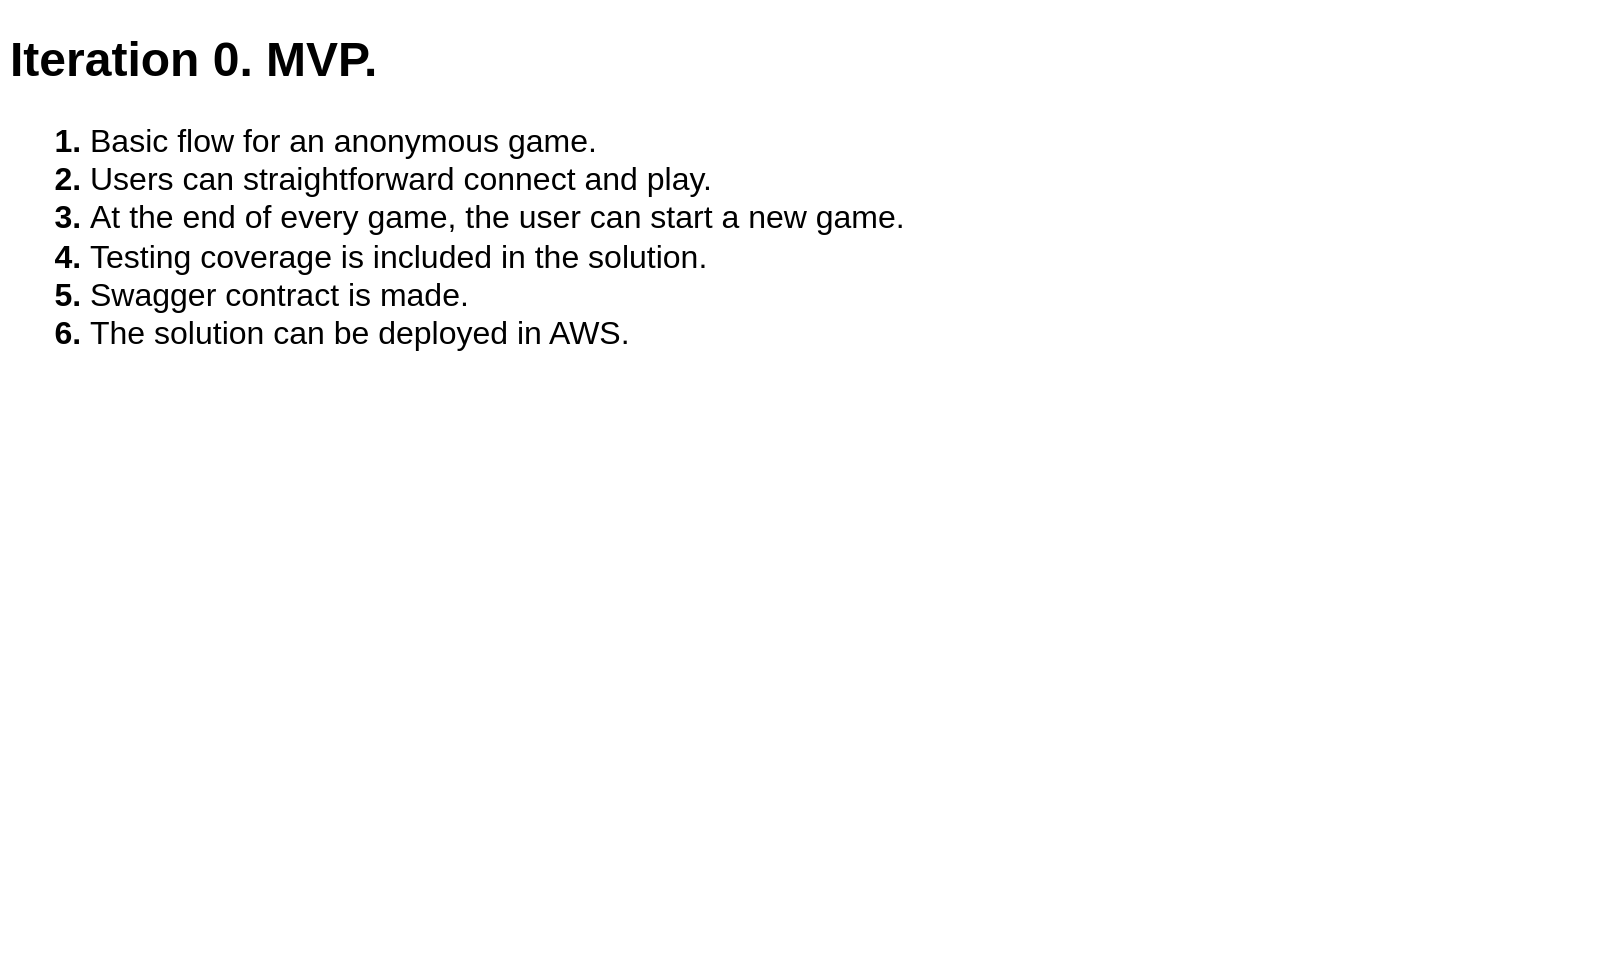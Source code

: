 <mxfile version="21.2.3" type="device" pages="4">
  <diagram id="CCOhznJZSsjxzJWnj9aB" name="Requirements">
    <mxGraphModel dx="1554" dy="823" grid="1" gridSize="10" guides="1" tooltips="1" connect="1" arrows="1" fold="1" page="1" pageScale="1" pageWidth="827" pageHeight="1169" math="0" shadow="0">
      <root>
        <mxCell id="0" />
        <mxCell id="1" parent="0" />
        <mxCell id="VW8zWTlF50ZQo7OZ7xfN-1" value="&lt;h1&gt;&lt;span style=&quot;background-color: initial;&quot;&gt;Iteration 0. MVP.&lt;/span&gt;&lt;/h1&gt;&lt;h1 style=&quot;font-size: 16px;&quot;&gt;&lt;ol&gt;&lt;li&gt;&lt;font style=&quot;font-size: 16px; font-weight: normal;&quot;&gt;Basic flow for an anonymous game.&lt;/font&gt;&lt;/li&gt;&lt;li&gt;&lt;font style=&quot;font-size: 16px; font-weight: normal;&quot;&gt;Users can straightforward connect and play.&lt;/font&gt;&lt;/li&gt;&lt;li&gt;&lt;font style=&quot;font-size: 16px; font-weight: normal;&quot;&gt;At the end of every game, the user can start a new game.&lt;/font&gt;&lt;/li&gt;&lt;li&gt;&lt;span style=&quot;font-weight: normal; background-color: initial;&quot;&gt;Testing coverage is included in the solution.&lt;/span&gt;&lt;br&gt;&lt;/li&gt;&lt;li&gt;&lt;font style=&quot;font-size: 16px; font-weight: normal;&quot;&gt;Swagger contract is made.&lt;/font&gt;&lt;/li&gt;&lt;li&gt;&lt;font style=&quot;font-size: 16px; font-weight: normal;&quot;&gt;The solution can be deployed in AWS.&lt;/font&gt;&lt;/li&gt;&lt;/ol&gt;&lt;/h1&gt;" style="text;html=1;strokeColor=none;fillColor=none;spacing=5;spacingTop=-20;whiteSpace=wrap;overflow=hidden;rounded=0;" vertex="1" parent="1">
          <mxGeometry x="14" y="40" width="800" height="470" as="geometry" />
        </mxCell>
      </root>
    </mxGraphModel>
  </diagram>
  <diagram name="Data Model" id="2aSbuPyYHduFeFBpcEyg">
    <mxGraphModel dx="1554" dy="823" grid="1" gridSize="10" guides="1" tooltips="1" connect="1" arrows="1" fold="1" page="1" pageScale="1" pageWidth="827" pageHeight="1169" math="0" shadow="0">
      <root>
        <mxCell id="0" />
        <mxCell id="1" parent="0" />
        <mxCell id="-kmTVCKOdbw172EOPVNa-1" value="&lt;p style=&quot;margin:0px;margin-top:4px;text-align:center;text-decoration:underline;&quot;&gt;&lt;b style=&quot;background-color: initial;&quot;&gt;MoveDto&lt;/b&gt;&lt;/p&gt;&lt;hr&gt;&lt;p style=&quot;margin:0px;margin-left:8px;&quot;&gt;MoveType = MoveTypeEnum&lt;br&gt;&lt;/p&gt;" style="verticalAlign=top;align=left;overflow=fill;fontSize=12;fontFamily=Helvetica;html=1;whiteSpace=wrap;" vertex="1" parent="1">
          <mxGeometry x="230" y="40" width="180" height="60" as="geometry" />
        </mxCell>
        <mxCell id="DbqbN2PvsHzlm8rZ9bi2-1" value="&lt;p style=&quot;margin:0px;margin-top:4px;text-align:center;text-decoration:underline;&quot;&gt;&lt;b style=&quot;background-color: initial;&quot;&gt;MoveTypeEnum&lt;/b&gt;&lt;/p&gt;&lt;hr&gt;&lt;p style=&quot;margin:0px;margin-left:8px;&quot;&gt;Paper = 0&lt;br&gt;&lt;/p&gt;&lt;p style=&quot;margin:0px;margin-left:8px;&quot;&gt;Scissors = 1&lt;/p&gt;&lt;p style=&quot;margin:0px;margin-left:8px;&quot;&gt;Rock = 2&lt;/p&gt;" style="verticalAlign=top;align=left;overflow=fill;fontSize=12;fontFamily=Helvetica;html=1;whiteSpace=wrap;" vertex="1" parent="1">
          <mxGeometry x="40" y="40" width="150" height="80" as="geometry" />
        </mxCell>
      </root>
    </mxGraphModel>
  </diagram>
  <diagram id="1Z-Htf2DjcvC0ywOxH9h" name="State">
    <mxGraphModel dx="1554" dy="823" grid="1" gridSize="10" guides="1" tooltips="1" connect="1" arrows="1" fold="1" page="1" pageScale="1" pageWidth="827" pageHeight="1169" math="0" shadow="0">
      <root>
        <mxCell id="0" />
        <mxCell id="1" parent="0" />
        <mxCell id="Hcyn3kvQXGAOi8vzdW11-3" value="&#xa;&lt;span style=&quot;color: rgb(0, 0, 0); font-family: Helvetica; font-size: 12px; font-style: normal; font-variant-ligatures: normal; font-variant-caps: normal; font-weight: 400; letter-spacing: normal; orphans: 2; text-align: center; text-indent: 0px; text-transform: none; widows: 2; word-spacing: 0px; -webkit-text-stroke-width: 0px; background-color: rgb(251, 251, 251); text-decoration-thickness: initial; text-decoration-style: initial; text-decoration-color: initial; float: none; display: inline !important;&quot;&gt;Visit app&lt;/span&gt;&#xa;&#xa;" style="edgeStyle=orthogonalEdgeStyle;rounded=0;orthogonalLoop=1;jettySize=auto;html=1;entryX=0.5;entryY=0;entryDx=0;entryDy=0;" edge="1" parent="1" source="Hcyn3kvQXGAOi8vzdW11-1" target="Hcyn3kvQXGAOi8vzdW11-2">
          <mxGeometry x="0.143" y="40" relative="1" as="geometry">
            <Array as="points">
              <mxPoint x="360" y="120" />
              <mxPoint x="360" y="120" />
            </Array>
            <mxPoint as="offset" />
          </mxGeometry>
        </mxCell>
        <mxCell id="Hcyn3kvQXGAOi8vzdW11-1" value="" style="ellipse;whiteSpace=wrap;html=1;fillColor=#000000;" vertex="1" parent="1">
          <mxGeometry x="350" y="70" width="20" height="20" as="geometry" />
        </mxCell>
        <mxCell id="Hcyn3kvQXGAOi8vzdW11-6" value="New game clicked" style="edgeStyle=orthogonalEdgeStyle;rounded=0;orthogonalLoop=1;jettySize=auto;html=1;" edge="1" parent="1" source="Hcyn3kvQXGAOi8vzdW11-2" target="Hcyn3kvQXGAOi8vzdW11-5">
          <mxGeometry y="50" relative="1" as="geometry">
            <mxPoint as="offset" />
          </mxGeometry>
        </mxCell>
        <mxCell id="Hcyn3kvQXGAOi8vzdW11-2" value="Homepage" style="rounded=0;whiteSpace=wrap;html=1;" vertex="1" parent="1">
          <mxGeometry x="300" y="160" width="120" height="60" as="geometry" />
        </mxCell>
        <mxCell id="Hcyn3kvQXGAOi8vzdW11-8" value="Move selected" style="edgeStyle=orthogonalEdgeStyle;rounded=0;orthogonalLoop=1;jettySize=auto;html=1;" edge="1" parent="1" source="Hcyn3kvQXGAOi8vzdW11-5" target="Hcyn3kvQXGAOi8vzdW11-7">
          <mxGeometry y="40" relative="1" as="geometry">
            <mxPoint as="offset" />
          </mxGeometry>
        </mxCell>
        <mxCell id="Hcyn3kvQXGAOi8vzdW11-5" value="Game view" style="rounded=0;whiteSpace=wrap;html=1;" vertex="1" parent="1">
          <mxGeometry x="300" y="300" width="120" height="60" as="geometry" />
        </mxCell>
        <mxCell id="Hcyn3kvQXGAOi8vzdW11-10" value="&lt;span style=&quot;color: rgb(0, 0, 0); font-family: Helvetica; font-size: 11px; font-style: normal; font-variant-ligatures: normal; font-variant-caps: normal; font-weight: 400; letter-spacing: normal; orphans: 2; text-align: center; text-indent: 0px; text-transform: none; widows: 2; word-spacing: 0px; -webkit-text-stroke-width: 0px; background-color: rgb(255, 255, 255); text-decoration-thickness: initial; text-decoration-style: initial; text-decoration-color: initial; float: none; display: inline !important;&quot;&gt;Server responds&lt;/span&gt;&lt;br style=&quot;border-color: var(--border-color); color: rgb(0, 0, 0); font-family: Helvetica; font-size: 11px; font-style: normal; font-variant-ligatures: normal; font-variant-caps: normal; font-weight: 400; letter-spacing: normal; orphans: 2; text-align: center; text-indent: 0px; text-transform: none; widows: 2; word-spacing: 0px; -webkit-text-stroke-width: 0px; text-decoration-thickness: initial; text-decoration-style: initial; text-decoration-color: initial;&quot;&gt;&lt;span style=&quot;color: rgb(0, 0, 0); font-family: Helvetica; font-size: 11px; font-style: normal; font-variant-ligatures: normal; font-variant-caps: normal; font-weight: 400; letter-spacing: normal; orphans: 2; text-align: center; text-indent: 0px; text-transform: none; widows: 2; word-spacing: 0px; -webkit-text-stroke-width: 0px; background-color: rgb(255, 255, 255); text-decoration-thickness: initial; text-decoration-style: initial; text-decoration-color: initial; float: none; display: inline !important;&quot;&gt;&amp;nbsp;with move&lt;/span&gt;" style="edgeStyle=orthogonalEdgeStyle;rounded=0;orthogonalLoop=1;jettySize=auto;html=1;" edge="1" parent="1" source="Hcyn3kvQXGAOi8vzdW11-7" target="Hcyn3kvQXGAOi8vzdW11-9">
          <mxGeometry x="-0.077" y="30" relative="1" as="geometry">
            <mxPoint as="offset" />
          </mxGeometry>
        </mxCell>
        <mxCell id="Hcyn3kvQXGAOi8vzdW11-12" value="Server responds&lt;br&gt;&amp;nbsp;with move" style="edgeStyle=orthogonalEdgeStyle;rounded=0;orthogonalLoop=1;jettySize=auto;html=1;" edge="1" parent="1" source="Hcyn3kvQXGAOi8vzdW11-7" target="Hcyn3kvQXGAOi8vzdW11-11">
          <mxGeometry x="-0.077" y="-30" relative="1" as="geometry">
            <mxPoint as="offset" />
          </mxGeometry>
        </mxCell>
        <mxCell id="Hcyn3kvQXGAOi8vzdW11-7" value="Loading" style="whiteSpace=wrap;html=1;rounded=0;" vertex="1" parent="1">
          <mxGeometry x="300" y="440" width="120" height="60" as="geometry" />
        </mxCell>
        <mxCell id="Hcyn3kvQXGAOi8vzdW11-14" style="edgeStyle=orthogonalEdgeStyle;rounded=0;orthogonalLoop=1;jettySize=auto;html=1;entryX=1;entryY=0.5;entryDx=0;entryDy=0;" edge="1" parent="1" source="Hcyn3kvQXGAOi8vzdW11-9" target="Hcyn3kvQXGAOi8vzdW11-5">
          <mxGeometry relative="1" as="geometry">
            <Array as="points">
              <mxPoint x="610" y="330" />
            </Array>
          </mxGeometry>
        </mxCell>
        <mxCell id="Hcyn3kvQXGAOi8vzdW11-17" value="New game selected" style="edgeLabel;html=1;align=center;verticalAlign=middle;resizable=0;points=[];" vertex="1" connectable="0" parent="Hcyn3kvQXGAOi8vzdW11-14">
          <mxGeometry x="0.448" y="1" relative="1" as="geometry">
            <mxPoint x="7" y="-11" as="offset" />
          </mxGeometry>
        </mxCell>
        <mxCell id="Hcyn3kvQXGAOi8vzdW11-9" value="Game completed: Loser" style="whiteSpace=wrap;html=1;rounded=0;" vertex="1" parent="1">
          <mxGeometry x="550" y="440" width="120" height="60" as="geometry" />
        </mxCell>
        <mxCell id="Hcyn3kvQXGAOi8vzdW11-13" style="edgeStyle=orthogonalEdgeStyle;rounded=0;orthogonalLoop=1;jettySize=auto;html=1;entryX=0;entryY=0.5;entryDx=0;entryDy=0;" edge="1" parent="1" source="Hcyn3kvQXGAOi8vzdW11-11" target="Hcyn3kvQXGAOi8vzdW11-5">
          <mxGeometry relative="1" as="geometry">
            <Array as="points">
              <mxPoint x="110" y="330" />
            </Array>
          </mxGeometry>
        </mxCell>
        <mxCell id="Hcyn3kvQXGAOi8vzdW11-15" value="New game selected" style="edgeLabel;html=1;align=center;verticalAlign=middle;resizable=0;points=[];" vertex="1" connectable="0" parent="Hcyn3kvQXGAOi8vzdW11-13">
          <mxGeometry x="0.245" y="-3" relative="1" as="geometry">
            <mxPoint x="3" y="-13" as="offset" />
          </mxGeometry>
        </mxCell>
        <mxCell id="Hcyn3kvQXGAOi8vzdW11-11" value="Game completed: Winner" style="whiteSpace=wrap;html=1;rounded=0;" vertex="1" parent="1">
          <mxGeometry x="50" y="440" width="120" height="60" as="geometry" />
        </mxCell>
      </root>
    </mxGraphModel>
  </diagram>
  <diagram id="5wdw5sbaNt4rukK3RNIA" name="Sequence">
    <mxGraphModel dx="1554" dy="823" grid="1" gridSize="10" guides="1" tooltips="1" connect="1" arrows="1" fold="1" page="1" pageScale="1" pageWidth="827" pageHeight="1169" math="0" shadow="0">
      <root>
        <mxCell id="0" />
        <mxCell id="1" parent="0" />
        <mxCell id="VRfiyYvgXfE9pZ4s-pPB-1" value="Player" style="shape=umlActor;verticalLabelPosition=bottom;verticalAlign=top;html=1;" vertex="1" parent="1">
          <mxGeometry x="110" y="120" width="30" height="70" as="geometry" />
        </mxCell>
        <mxCell id="VRfiyYvgXfE9pZ4s-pPB-4" value="" style="group" vertex="1" connectable="0" parent="1">
          <mxGeometry x="354" y="110" width="60" height="110" as="geometry" />
        </mxCell>
        <mxCell id="VRfiyYvgXfE9pZ4s-pPB-2" value="" style="shape=cube;whiteSpace=wrap;html=1;boundedLbl=1;backgroundOutline=1;darkOpacity=0.05;darkOpacity2=0.1;" vertex="1" parent="VRfiyYvgXfE9pZ4s-pPB-4">
          <mxGeometry x="7" width="46" height="80" as="geometry" />
        </mxCell>
        <mxCell id="VRfiyYvgXfE9pZ4s-pPB-3" value="Server" style="text;html=1;strokeColor=none;fillColor=none;align=center;verticalAlign=middle;whiteSpace=wrap;rounded=0;" vertex="1" parent="VRfiyYvgXfE9pZ4s-pPB-4">
          <mxGeometry y="80" width="60" height="30" as="geometry" />
        </mxCell>
        <mxCell id="VRfiyYvgXfE9pZ4s-pPB-7" value="" style="endArrow=none;html=1;rounded=0;" edge="1" parent="1" source="VRfiyYvgXfE9pZ4s-pPB-15">
          <mxGeometry width="50" height="50" relative="1" as="geometry">
            <mxPoint x="120" y="570" as="sourcePoint" />
            <mxPoint x="120" y="220" as="targetPoint" />
          </mxGeometry>
        </mxCell>
        <mxCell id="VRfiyYvgXfE9pZ4s-pPB-8" value="" style="endArrow=none;html=1;rounded=0;" edge="1" parent="1" source="VRfiyYvgXfE9pZ4s-pPB-13">
          <mxGeometry width="50" height="50" relative="1" as="geometry">
            <mxPoint x="384" y="420" as="sourcePoint" />
            <mxPoint x="383.5" y="220" as="targetPoint" />
          </mxGeometry>
        </mxCell>
        <mxCell id="VRfiyYvgXfE9pZ4s-pPB-9" value="" style="endArrow=classic;html=1;rounded=0;" edge="1" parent="1">
          <mxGeometry width="50" height="50" relative="1" as="geometry">
            <mxPoint x="120" y="320" as="sourcePoint" />
            <mxPoint x="380" y="320" as="targetPoint" />
          </mxGeometry>
        </mxCell>
        <mxCell id="VRfiyYvgXfE9pZ4s-pPB-10" value="User move selection" style="edgeLabel;html=1;align=center;verticalAlign=middle;resizable=0;points=[];" vertex="1" connectable="0" parent="VRfiyYvgXfE9pZ4s-pPB-9">
          <mxGeometry x="-0.086" y="3" relative="1" as="geometry">
            <mxPoint y="-7" as="offset" />
          </mxGeometry>
        </mxCell>
        <mxCell id="VRfiyYvgXfE9pZ4s-pPB-11" value="" style="endArrow=classic;html=1;rounded=0;entryX=1.34;entryY=0.407;entryDx=0;entryDy=0;entryPerimeter=0;" edge="1" parent="1" target="VRfiyYvgXfE9pZ4s-pPB-15">
          <mxGeometry width="50" height="50" relative="1" as="geometry">
            <mxPoint x="380" y="390" as="sourcePoint" />
            <mxPoint x="120" y="390" as="targetPoint" />
          </mxGeometry>
        </mxCell>
        <mxCell id="VRfiyYvgXfE9pZ4s-pPB-12" value="Cpu move selection" style="edgeLabel;html=1;align=center;verticalAlign=middle;resizable=0;points=[];" vertex="1" connectable="0" parent="VRfiyYvgXfE9pZ4s-pPB-11">
          <mxGeometry x="-0.086" y="3" relative="1" as="geometry">
            <mxPoint x="-21" y="-13" as="offset" />
          </mxGeometry>
        </mxCell>
        <mxCell id="VRfiyYvgXfE9pZ4s-pPB-14" value="" style="endArrow=none;html=1;rounded=0;" edge="1" parent="1" target="VRfiyYvgXfE9pZ4s-pPB-13">
          <mxGeometry width="50" height="50" relative="1" as="geometry">
            <mxPoint x="384" y="420" as="sourcePoint" />
            <mxPoint x="383.5" y="220" as="targetPoint" />
          </mxGeometry>
        </mxCell>
        <mxCell id="VRfiyYvgXfE9pZ4s-pPB-13" value="" style="rounded=0;whiteSpace=wrap;html=1;fillColor=#ffe6cc;strokeColor=#d79b00;" vertex="1" parent="1">
          <mxGeometry x="379" y="310" width="10" height="90" as="geometry" />
        </mxCell>
        <mxCell id="VRfiyYvgXfE9pZ4s-pPB-16" value="" style="endArrow=none;html=1;rounded=0;" edge="1" parent="1" target="VRfiyYvgXfE9pZ4s-pPB-15">
          <mxGeometry width="50" height="50" relative="1" as="geometry">
            <mxPoint x="120" y="640" as="sourcePoint" />
            <mxPoint x="120" y="220" as="targetPoint" />
          </mxGeometry>
        </mxCell>
        <mxCell id="VRfiyYvgXfE9pZ4s-pPB-15" value="" style="rounded=0;whiteSpace=wrap;html=1;fillColor=#ffe6cc;strokeColor=#d79b00;" vertex="1" parent="1">
          <mxGeometry x="115" y="250" width="10" height="340" as="geometry" />
        </mxCell>
        <mxCell id="VRfiyYvgXfE9pZ4s-pPB-18" value="" style="endArrow=classic;html=1;rounded=0;exitX=1.02;exitY=0.562;exitDx=0;exitDy=0;exitPerimeter=0;" edge="1" parent="1" source="VRfiyYvgXfE9pZ4s-pPB-15">
          <mxGeometry width="50" height="50" relative="1" as="geometry">
            <mxPoint x="150" y="440" as="sourcePoint" />
            <mxPoint x="127" y="480" as="targetPoint" />
            <Array as="points">
              <mxPoint x="200" y="440" />
              <mxPoint x="200" y="480" />
            </Array>
          </mxGeometry>
        </mxCell>
        <mxCell id="VRfiyYvgXfE9pZ4s-pPB-19" value="Show winner" style="text;html=1;align=center;verticalAlign=middle;resizable=0;points=[];autosize=1;strokeColor=none;fillColor=none;" vertex="1" parent="1">
          <mxGeometry x="200" y="448" width="90" height="30" as="geometry" />
        </mxCell>
        <mxCell id="VRfiyYvgXfE9pZ4s-pPB-22" value="" style="endArrow=classic;html=1;rounded=0;exitX=1.02;exitY=0.562;exitDx=0;exitDy=0;exitPerimeter=0;" edge="1" parent="1">
          <mxGeometry width="50" height="50" relative="1" as="geometry">
            <mxPoint x="125" y="521" as="sourcePoint" />
            <mxPoint x="127" y="560" as="targetPoint" />
            <Array as="points">
              <mxPoint x="200" y="520" />
              <mxPoint x="200" y="560" />
            </Array>
          </mxGeometry>
        </mxCell>
        <mxCell id="VRfiyYvgXfE9pZ4s-pPB-23" value="Play again" style="text;html=1;align=center;verticalAlign=middle;resizable=0;points=[];autosize=1;strokeColor=none;fillColor=none;" vertex="1" parent="1">
          <mxGeometry x="205" y="528" width="80" height="30" as="geometry" />
        </mxCell>
      </root>
    </mxGraphModel>
  </diagram>
</mxfile>

